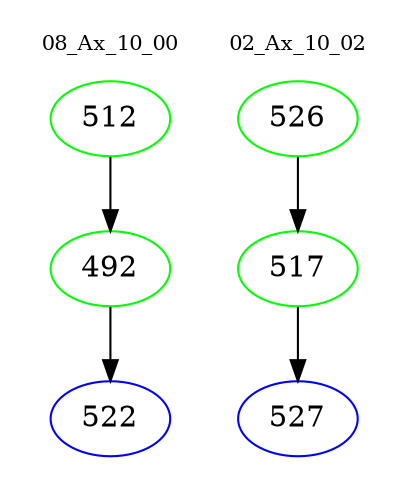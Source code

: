digraph{
subgraph cluster_0 {
color = white
label = "08_Ax_10_00";
fontsize=10;
T0_512 [label="512", color="green"]
T0_512 -> T0_492 [color="black"]
T0_492 [label="492", color="green"]
T0_492 -> T0_522 [color="black"]
T0_522 [label="522", color="blue"]
}
subgraph cluster_1 {
color = white
label = "02_Ax_10_02";
fontsize=10;
T1_526 [label="526", color="green"]
T1_526 -> T1_517 [color="black"]
T1_517 [label="517", color="green"]
T1_517 -> T1_527 [color="black"]
T1_527 [label="527", color="blue"]
}
}
